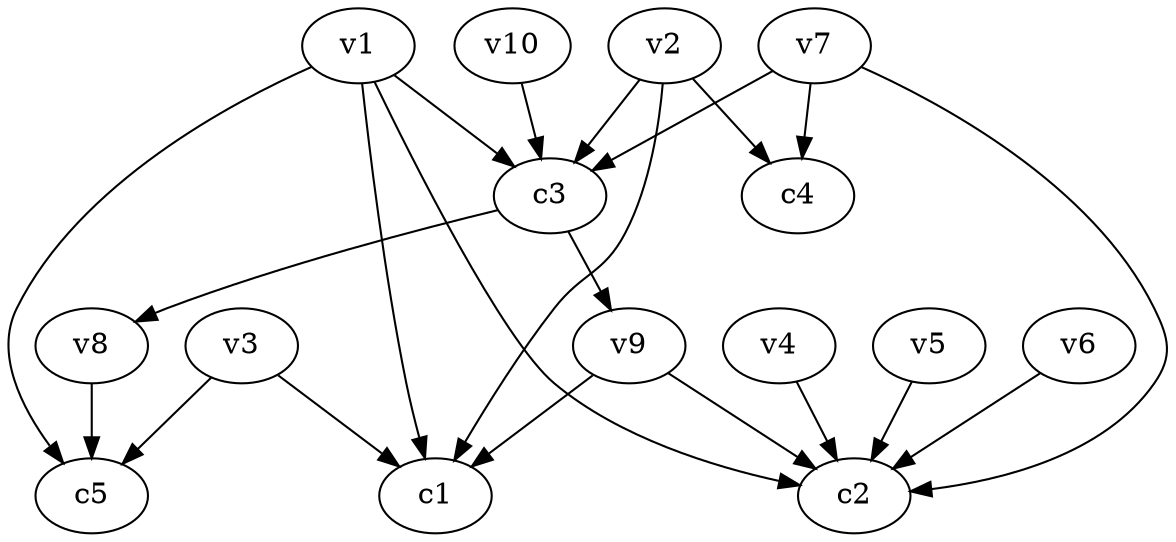 strict digraph  {
c1;
c2;
c3;
c4;
c5;
v1;
v2;
v3;
v4;
v5;
v6;
v7;
v8;
v9;
v10;
c3 -> v8  [weight=1];
c3 -> v9  [weight=1];
v1 -> c3  [weight=1];
v1 -> c2  [weight=1];
v1 -> c1  [weight=1];
v1 -> c5  [weight=1];
v2 -> c3  [weight=1];
v2 -> c4  [weight=1];
v2 -> c1  [weight=1];
v3 -> c5  [weight=1];
v3 -> c1  [weight=1];
v4 -> c2  [weight=1];
v5 -> c2  [weight=1];
v6 -> c2  [weight=1];
v7 -> c3  [weight=1];
v7 -> c4  [weight=1];
v7 -> c2  [weight=1];
v8 -> c5  [weight=1];
v9 -> c1  [weight=1];
v9 -> c2  [weight=1];
v10 -> c3  [weight=1];
}
